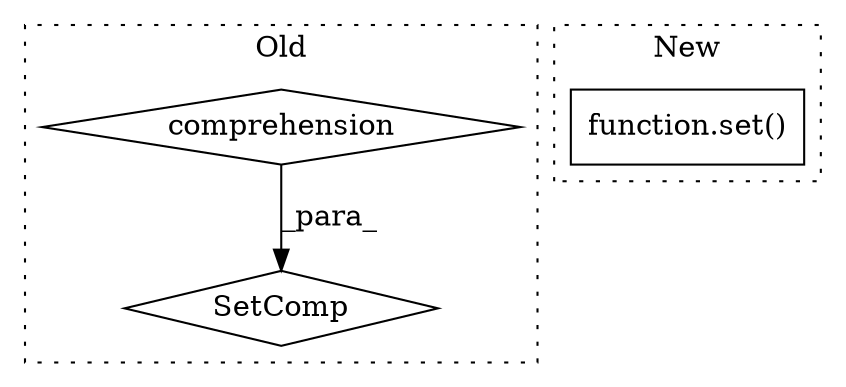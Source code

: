 digraph G {
subgraph cluster0 {
1 [label="SetComp" a="69" s="11321" l="34" shape="diamond"];
3 [label="comprehension" a="45" s="11326" l="3" shape="diamond"];
label = "Old";
style="dotted";
}
subgraph cluster1 {
2 [label="function.set()" a="75" s="11654,11679" l="4,1" shape="box"];
label = "New";
style="dotted";
}
3 -> 1 [label="_para_"];
}